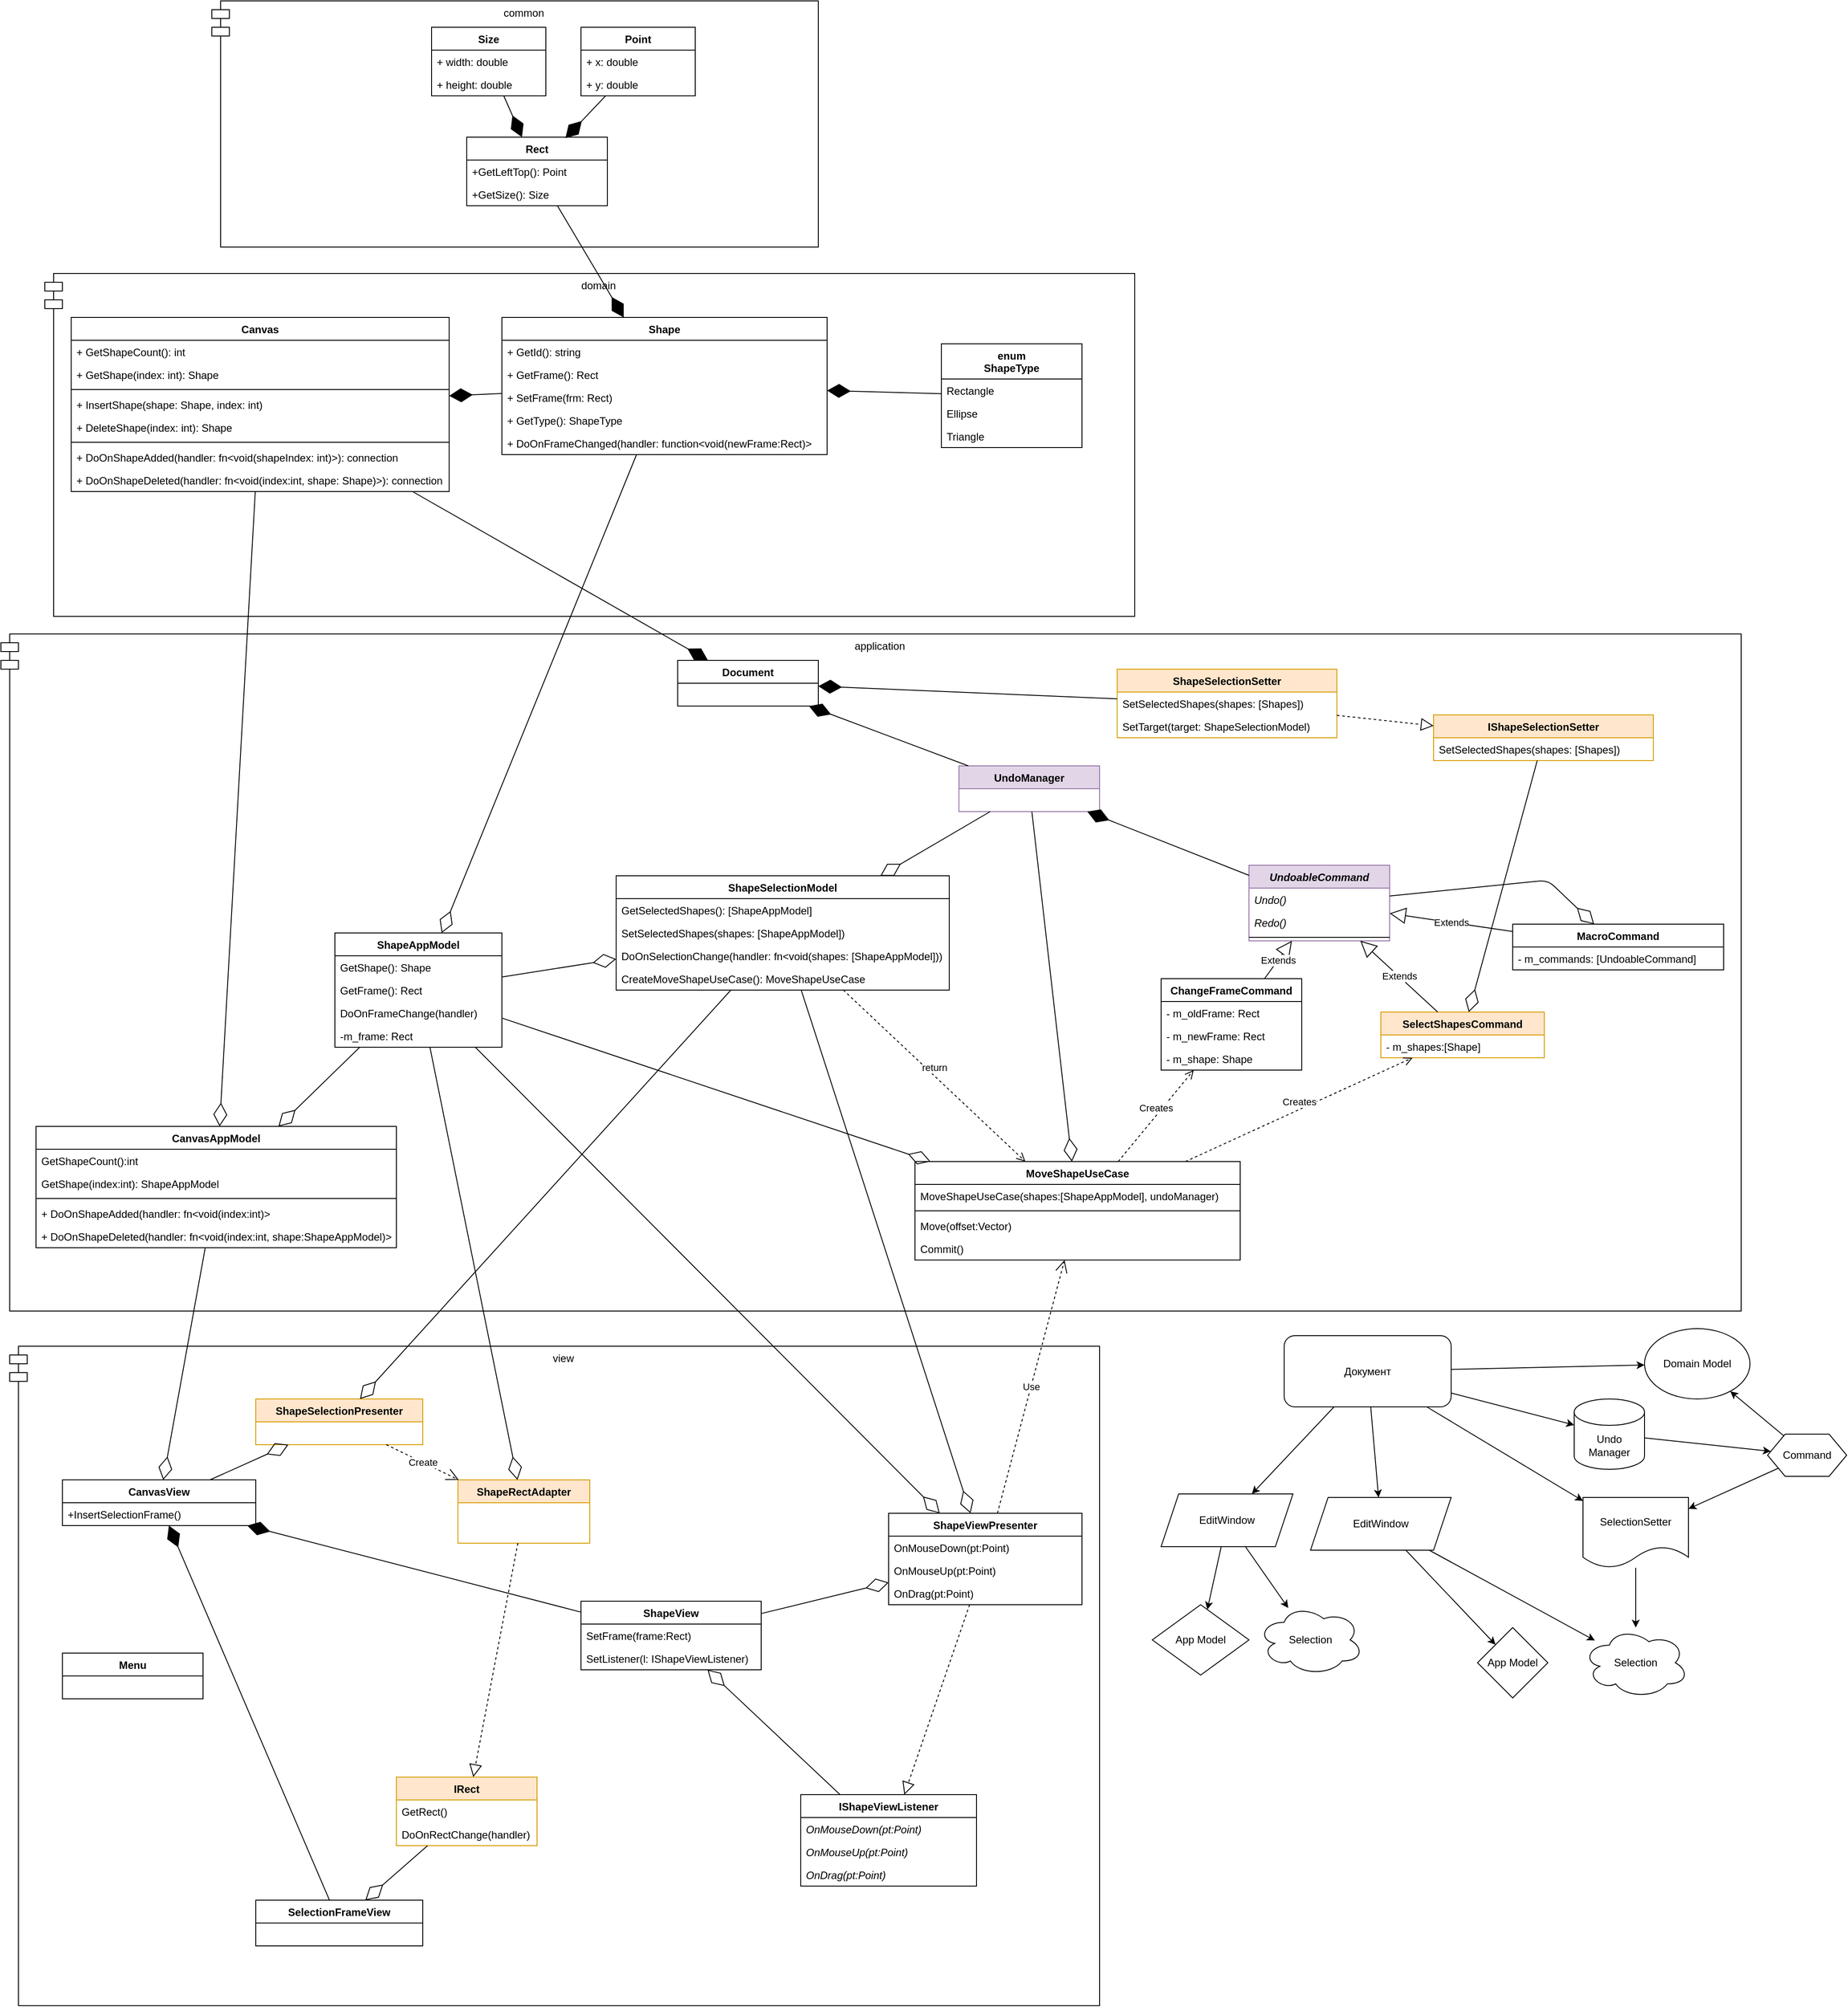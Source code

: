 <mxfile version="13.9.9" type="device"><diagram id="uLg6_TOshdtjKhyHnnqE" name="Страница 1"><mxGraphModel dx="2580" dy="1923" grid="1" gridSize="10" guides="1" tooltips="1" connect="1" arrows="1" fold="1" page="1" pageScale="1" pageWidth="827" pageHeight="1169" math="0" shadow="0"><root><mxCell id="0"/><mxCell id="1" parent="0"/><mxCell id="ZyVJmevPAcd8bSXJtc78-55" value="application" style="shape=module;align=left;spacingLeft=20;align=center;verticalAlign=top;fillColor=#ffffff;" parent="1" vertex="1"><mxGeometry x="-130" y="290" width="1980" height="770" as="geometry"/></mxCell><mxCell id="5MG4n3bY6SIo5jW_4cGu-10" value="domain" style="shape=module;align=left;spacingLeft=20;align=center;verticalAlign=top;" parent="1" vertex="1"><mxGeometry x="-80" y="-120" width="1240" height="390" as="geometry"/></mxCell><mxCell id="5MG4n3bY6SIo5jW_4cGu-1" value="Canvas" style="swimlane;fontStyle=1;align=center;verticalAlign=top;childLayout=stackLayout;horizontal=1;startSize=26;horizontalStack=0;resizeParent=1;resizeParentMax=0;resizeLast=0;collapsible=1;marginBottom=0;" parent="1" vertex="1"><mxGeometry x="-50" y="-70" width="430" height="198" as="geometry"/></mxCell><mxCell id="5MG4n3bY6SIo5jW_4cGu-38" value="+ GetShapeCount(): int" style="text;strokeColor=none;fillColor=none;align=left;verticalAlign=top;spacingLeft=4;spacingRight=4;overflow=hidden;rotatable=0;points=[[0,0.5],[1,0.5]];portConstraint=eastwest;" parent="5MG4n3bY6SIo5jW_4cGu-1" vertex="1"><mxGeometry y="26" width="430" height="26" as="geometry"/></mxCell><mxCell id="5MG4n3bY6SIo5jW_4cGu-39" value="+ GetShape(index: int): Shape" style="text;strokeColor=none;fillColor=none;align=left;verticalAlign=top;spacingLeft=4;spacingRight=4;overflow=hidden;rotatable=0;points=[[0,0.5],[1,0.5]];portConstraint=eastwest;" parent="5MG4n3bY6SIo5jW_4cGu-1" vertex="1"><mxGeometry y="52" width="430" height="26" as="geometry"/></mxCell><mxCell id="5MG4n3bY6SIo5jW_4cGu-43" value="" style="line;strokeWidth=1;fillColor=none;align=left;verticalAlign=middle;spacingTop=-1;spacingLeft=3;spacingRight=3;rotatable=0;labelPosition=right;points=[];portConstraint=eastwest;" parent="5MG4n3bY6SIo5jW_4cGu-1" vertex="1"><mxGeometry y="78" width="430" height="8" as="geometry"/></mxCell><mxCell id="5MG4n3bY6SIo5jW_4cGu-41" value="+ InsertShape(shape: Shape, index: int)" style="text;strokeColor=none;fillColor=none;align=left;verticalAlign=top;spacingLeft=4;spacingRight=4;overflow=hidden;rotatable=0;points=[[0,0.5],[1,0.5]];portConstraint=eastwest;" parent="5MG4n3bY6SIo5jW_4cGu-1" vertex="1"><mxGeometry y="86" width="430" height="26" as="geometry"/></mxCell><mxCell id="5MG4n3bY6SIo5jW_4cGu-42" value="+ DeleteShape(index: int): Shape" style="text;strokeColor=none;fillColor=none;align=left;verticalAlign=top;spacingLeft=4;spacingRight=4;overflow=hidden;rotatable=0;points=[[0,0.5],[1,0.5]];portConstraint=eastwest;" parent="5MG4n3bY6SIo5jW_4cGu-1" vertex="1"><mxGeometry y="112" width="430" height="26" as="geometry"/></mxCell><mxCell id="5MG4n3bY6SIo5jW_4cGu-44" value="" style="line;strokeWidth=1;fillColor=none;align=left;verticalAlign=middle;spacingTop=-1;spacingLeft=3;spacingRight=3;rotatable=0;labelPosition=right;points=[];portConstraint=eastwest;" parent="5MG4n3bY6SIo5jW_4cGu-1" vertex="1"><mxGeometry y="138" width="430" height="8" as="geometry"/></mxCell><mxCell id="5MG4n3bY6SIo5jW_4cGu-40" value="+ DoOnShapeAdded(handler: fn&lt;void(shapeIndex: int)&gt;): connection" style="text;strokeColor=none;fillColor=none;align=left;verticalAlign=top;spacingLeft=4;spacingRight=4;overflow=hidden;rotatable=0;points=[[0,0.5],[1,0.5]];portConstraint=eastwest;" parent="5MG4n3bY6SIo5jW_4cGu-1" vertex="1"><mxGeometry y="146" width="430" height="26" as="geometry"/></mxCell><mxCell id="5MG4n3bY6SIo5jW_4cGu-45" value="+ DoOnShapeDeleted(handler: fn&lt;void(index:int, shape: Shape)&gt;): connection" style="text;strokeColor=none;fillColor=none;align=left;verticalAlign=top;spacingLeft=4;spacingRight=4;overflow=hidden;rotatable=0;points=[[0,0.5],[1,0.5]];portConstraint=eastwest;" parent="5MG4n3bY6SIo5jW_4cGu-1" vertex="1"><mxGeometry y="172" width="430" height="26" as="geometry"/></mxCell><mxCell id="5MG4n3bY6SIo5jW_4cGu-5" value="Shape" style="swimlane;fontStyle=1;align=center;verticalAlign=top;childLayout=stackLayout;horizontal=1;startSize=26;horizontalStack=0;resizeParent=1;resizeParentMax=0;resizeLast=0;collapsible=1;marginBottom=0;" parent="1" vertex="1"><mxGeometry x="440" y="-70" width="370" height="156" as="geometry"/></mxCell><mxCell id="k5PWAvh8A3r9pt5VIMFN-9" value="+ GetId(): string" style="text;strokeColor=none;fillColor=none;align=left;verticalAlign=top;spacingLeft=4;spacingRight=4;overflow=hidden;rotatable=0;points=[[0,0.5],[1,0.5]];portConstraint=eastwest;" vertex="1" parent="5MG4n3bY6SIo5jW_4cGu-5"><mxGeometry y="26" width="370" height="26" as="geometry"/></mxCell><mxCell id="5MG4n3bY6SIo5jW_4cGu-11" value="+ GetFrame(): Rect" style="text;strokeColor=none;fillColor=none;align=left;verticalAlign=top;spacingLeft=4;spacingRight=4;overflow=hidden;rotatable=0;points=[[0,0.5],[1,0.5]];portConstraint=eastwest;" parent="5MG4n3bY6SIo5jW_4cGu-5" vertex="1"><mxGeometry y="52" width="370" height="26" as="geometry"/></mxCell><mxCell id="5MG4n3bY6SIo5jW_4cGu-29" value="+ SetFrame(frm: Rect)" style="text;strokeColor=none;fillColor=none;align=left;verticalAlign=top;spacingLeft=4;spacingRight=4;overflow=hidden;rotatable=0;points=[[0,0.5],[1,0.5]];portConstraint=eastwest;" parent="5MG4n3bY6SIo5jW_4cGu-5" vertex="1"><mxGeometry y="78" width="370" height="26" as="geometry"/></mxCell><mxCell id="5MG4n3bY6SIo5jW_4cGu-37" value="+ GetType(): ShapeType" style="text;strokeColor=none;fillColor=none;align=left;verticalAlign=top;spacingLeft=4;spacingRight=4;overflow=hidden;rotatable=0;points=[[0,0.5],[1,0.5]];portConstraint=eastwest;" parent="5MG4n3bY6SIo5jW_4cGu-5" vertex="1"><mxGeometry y="104" width="370" height="26" as="geometry"/></mxCell><mxCell id="5MG4n3bY6SIo5jW_4cGu-30" value="+ DoOnFrameChanged(handler: function&lt;void(newFrame:Rect)&gt;" style="text;strokeColor=none;fillColor=none;align=left;verticalAlign=top;spacingLeft=4;spacingRight=4;overflow=hidden;rotatable=0;points=[[0,0.5],[1,0.5]];portConstraint=eastwest;" parent="5MG4n3bY6SIo5jW_4cGu-5" vertex="1"><mxGeometry y="130" width="370" height="26" as="geometry"/></mxCell><mxCell id="5MG4n3bY6SIo5jW_4cGu-9" value="" style="endArrow=diamondThin;endFill=1;endSize=24;html=1;" parent="1" source="5MG4n3bY6SIo5jW_4cGu-5" target="5MG4n3bY6SIo5jW_4cGu-1" edge="1"><mxGeometry width="160" relative="1" as="geometry"><mxPoint x="260" y="20" as="sourcePoint"/><mxPoint x="420" y="20" as="targetPoint"/></mxGeometry></mxCell><mxCell id="5MG4n3bY6SIo5jW_4cGu-12" value="common" style="shape=module;align=left;spacingLeft=20;align=center;verticalAlign=top;" parent="1" vertex="1"><mxGeometry x="110" y="-430" width="690" height="280" as="geometry"/></mxCell><mxCell id="5MG4n3bY6SIo5jW_4cGu-13" value="Rect" style="swimlane;fontStyle=1;align=center;verticalAlign=top;childLayout=stackLayout;horizontal=1;startSize=26;horizontalStack=0;resizeParent=1;resizeParentMax=0;resizeLast=0;collapsible=1;marginBottom=0;" parent="1" vertex="1"><mxGeometry x="400" y="-275" width="160" height="78" as="geometry"/></mxCell><mxCell id="5MG4n3bY6SIo5jW_4cGu-14" value="+GetLeftTop(): Point" style="text;strokeColor=none;fillColor=none;align=left;verticalAlign=top;spacingLeft=4;spacingRight=4;overflow=hidden;rotatable=0;points=[[0,0.5],[1,0.5]];portConstraint=eastwest;" parent="5MG4n3bY6SIo5jW_4cGu-13" vertex="1"><mxGeometry y="26" width="160" height="26" as="geometry"/></mxCell><mxCell id="5MG4n3bY6SIo5jW_4cGu-16" value="+GetSize(): Size" style="text;strokeColor=none;fillColor=none;align=left;verticalAlign=top;spacingLeft=4;spacingRight=4;overflow=hidden;rotatable=0;points=[[0,0.5],[1,0.5]];portConstraint=eastwest;" parent="5MG4n3bY6SIo5jW_4cGu-13" vertex="1"><mxGeometry y="52" width="160" height="26" as="geometry"/></mxCell><mxCell id="5MG4n3bY6SIo5jW_4cGu-19" value="" style="endArrow=diamondThin;endFill=1;endSize=24;html=1;" parent="1" source="5MG4n3bY6SIo5jW_4cGu-13" target="5MG4n3bY6SIo5jW_4cGu-5" edge="1"><mxGeometry width="160" relative="1" as="geometry"><mxPoint x="420" y="-130" as="sourcePoint"/><mxPoint x="580" y="-130" as="targetPoint"/></mxGeometry></mxCell><mxCell id="5MG4n3bY6SIo5jW_4cGu-20" value="Point" style="swimlane;fontStyle=1;align=center;verticalAlign=top;childLayout=stackLayout;horizontal=1;startSize=26;horizontalStack=0;resizeParent=1;resizeParentMax=0;resizeLast=0;collapsible=1;marginBottom=0;" parent="1" vertex="1"><mxGeometry x="530" y="-400" width="130" height="78" as="geometry"/></mxCell><mxCell id="5MG4n3bY6SIo5jW_4cGu-21" value="+ x: double" style="text;strokeColor=none;fillColor=none;align=left;verticalAlign=top;spacingLeft=4;spacingRight=4;overflow=hidden;rotatable=0;points=[[0,0.5],[1,0.5]];portConstraint=eastwest;" parent="5MG4n3bY6SIo5jW_4cGu-20" vertex="1"><mxGeometry y="26" width="130" height="26" as="geometry"/></mxCell><mxCell id="5MG4n3bY6SIo5jW_4cGu-23" value="+ y: double" style="text;strokeColor=none;fillColor=none;align=left;verticalAlign=top;spacingLeft=4;spacingRight=4;overflow=hidden;rotatable=0;points=[[0,0.5],[1,0.5]];portConstraint=eastwest;" parent="5MG4n3bY6SIo5jW_4cGu-20" vertex="1"><mxGeometry y="52" width="130" height="26" as="geometry"/></mxCell><mxCell id="5MG4n3bY6SIo5jW_4cGu-24" value="Size" style="swimlane;fontStyle=1;align=center;verticalAlign=top;childLayout=stackLayout;horizontal=1;startSize=26;horizontalStack=0;resizeParent=1;resizeParentMax=0;resizeLast=0;collapsible=1;marginBottom=0;" parent="1" vertex="1"><mxGeometry x="360" y="-400" width="130" height="78" as="geometry"/></mxCell><mxCell id="5MG4n3bY6SIo5jW_4cGu-25" value="+ width: double" style="text;strokeColor=none;fillColor=none;align=left;verticalAlign=top;spacingLeft=4;spacingRight=4;overflow=hidden;rotatable=0;points=[[0,0.5],[1,0.5]];portConstraint=eastwest;" parent="5MG4n3bY6SIo5jW_4cGu-24" vertex="1"><mxGeometry y="26" width="130" height="26" as="geometry"/></mxCell><mxCell id="5MG4n3bY6SIo5jW_4cGu-26" value="+ height: double" style="text;strokeColor=none;fillColor=none;align=left;verticalAlign=top;spacingLeft=4;spacingRight=4;overflow=hidden;rotatable=0;points=[[0,0.5],[1,0.5]];portConstraint=eastwest;" parent="5MG4n3bY6SIo5jW_4cGu-24" vertex="1"><mxGeometry y="52" width="130" height="26" as="geometry"/></mxCell><mxCell id="5MG4n3bY6SIo5jW_4cGu-27" value="" style="endArrow=diamondThin;endFill=1;endSize=24;html=1;" parent="1" source="5MG4n3bY6SIo5jW_4cGu-24" target="5MG4n3bY6SIo5jW_4cGu-13" edge="1"><mxGeometry width="160" relative="1" as="geometry"><mxPoint x="190" y="-300" as="sourcePoint"/><mxPoint x="350" y="-300" as="targetPoint"/></mxGeometry></mxCell><mxCell id="5MG4n3bY6SIo5jW_4cGu-28" value="" style="endArrow=diamondThin;endFill=1;endSize=24;html=1;entryX=0.702;entryY=0.015;entryDx=0;entryDy=0;entryPerimeter=0;" parent="1" source="5MG4n3bY6SIo5jW_4cGu-20" target="5MG4n3bY6SIo5jW_4cGu-13" edge="1"><mxGeometry width="160" relative="1" as="geometry"><mxPoint x="460.261" y="-302.0" as="sourcePoint"/><mxPoint x="474.739" y="-265" as="targetPoint"/></mxGeometry></mxCell><mxCell id="5MG4n3bY6SIo5jW_4cGu-31" value="enum&#10;ShapeType" style="swimlane;fontStyle=1;align=center;verticalAlign=top;childLayout=stackLayout;horizontal=1;startSize=40;horizontalStack=0;resizeParent=1;resizeParentMax=0;resizeLast=0;collapsible=1;marginBottom=0;" parent="1" vertex="1"><mxGeometry x="940" y="-40" width="160" height="118" as="geometry"/></mxCell><mxCell id="5MG4n3bY6SIo5jW_4cGu-32" value="Rectangle" style="text;strokeColor=none;fillColor=none;align=left;verticalAlign=top;spacingLeft=4;spacingRight=4;overflow=hidden;rotatable=0;points=[[0,0.5],[1,0.5]];portConstraint=eastwest;" parent="5MG4n3bY6SIo5jW_4cGu-31" vertex="1"><mxGeometry y="40" width="160" height="26" as="geometry"/></mxCell><mxCell id="5MG4n3bY6SIo5jW_4cGu-34" value="Ellipse" style="text;strokeColor=none;fillColor=none;align=left;verticalAlign=top;spacingLeft=4;spacingRight=4;overflow=hidden;rotatable=0;points=[[0,0.5],[1,0.5]];portConstraint=eastwest;" parent="5MG4n3bY6SIo5jW_4cGu-31" vertex="1"><mxGeometry y="66" width="160" height="26" as="geometry"/></mxCell><mxCell id="5MG4n3bY6SIo5jW_4cGu-35" value="Triangle" style="text;strokeColor=none;fillColor=none;align=left;verticalAlign=top;spacingLeft=4;spacingRight=4;overflow=hidden;rotatable=0;points=[[0,0.5],[1,0.5]];portConstraint=eastwest;" parent="5MG4n3bY6SIo5jW_4cGu-31" vertex="1"><mxGeometry y="92" width="160" height="26" as="geometry"/></mxCell><mxCell id="5MG4n3bY6SIo5jW_4cGu-36" value="" style="endArrow=diamondThin;endFill=1;endSize=24;html=1;" parent="1" source="5MG4n3bY6SIo5jW_4cGu-31" target="5MG4n3bY6SIo5jW_4cGu-5" edge="1"><mxGeometry width="160" relative="1" as="geometry"><mxPoint x="650" y="80" as="sourcePoint"/><mxPoint x="810" y="80" as="targetPoint"/></mxGeometry></mxCell><mxCell id="5MG4n3bY6SIo5jW_4cGu-46" value="view" style="shape=module;align=left;spacingLeft=20;align=center;verticalAlign=top;" parent="1" vertex="1"><mxGeometry x="-120" y="1100" width="1240" height="750" as="geometry"/></mxCell><mxCell id="5MG4n3bY6SIo5jW_4cGu-47" value="CanvasView" style="swimlane;fontStyle=1;align=center;verticalAlign=top;childLayout=stackLayout;horizontal=1;startSize=26;horizontalStack=0;resizeParent=1;resizeParentMax=0;resizeLast=0;collapsible=1;marginBottom=0;" parent="1" vertex="1"><mxGeometry x="-60" y="1252" width="220" height="52" as="geometry"/></mxCell><mxCell id="ZyVJmevPAcd8bSXJtc78-43" value="+InsertSelectionFrame()" style="text;strokeColor=none;fillColor=none;align=left;verticalAlign=top;spacingLeft=4;spacingRight=4;overflow=hidden;rotatable=0;points=[[0,0.5],[1,0.5]];portConstraint=eastwest;" parent="5MG4n3bY6SIo5jW_4cGu-47" vertex="1"><mxGeometry y="26" width="220" height="26" as="geometry"/></mxCell><mxCell id="5MG4n3bY6SIo5jW_4cGu-51" value="ShapeView" style="swimlane;fontStyle=1;align=center;verticalAlign=top;childLayout=stackLayout;horizontal=1;startSize=26;horizontalStack=0;resizeParent=1;resizeParentMax=0;resizeLast=0;collapsible=1;marginBottom=0;" parent="1" vertex="1"><mxGeometry x="530" y="1390" width="205" height="78" as="geometry"/></mxCell><mxCell id="ZyVJmevPAcd8bSXJtc78-62" value="SetFrame(frame:Rect)" style="text;strokeColor=none;fillColor=none;align=left;verticalAlign=top;spacingLeft=4;spacingRight=4;overflow=hidden;rotatable=0;points=[[0,0.5],[1,0.5]];portConstraint=eastwest;" parent="5MG4n3bY6SIo5jW_4cGu-51" vertex="1"><mxGeometry y="26" width="205" height="26" as="geometry"/></mxCell><mxCell id="ZyVJmevPAcd8bSXJtc78-10" value="SetListener(l: IShapeViewListener)" style="text;strokeColor=none;fillColor=none;align=left;verticalAlign=top;spacingLeft=4;spacingRight=4;overflow=hidden;rotatable=0;points=[[0,0.5],[1,0.5]];portConstraint=eastwest;" parent="5MG4n3bY6SIo5jW_4cGu-51" vertex="1"><mxGeometry y="52" width="205" height="26" as="geometry"/></mxCell><mxCell id="5MG4n3bY6SIo5jW_4cGu-52" value="SelectionFrameView" style="swimlane;fontStyle=1;align=center;verticalAlign=top;childLayout=stackLayout;horizontal=1;startSize=26;horizontalStack=0;resizeParent=1;resizeParentMax=0;resizeLast=0;collapsible=1;marginBottom=0;" parent="1" vertex="1"><mxGeometry x="160" y="1730" width="190" height="52" as="geometry"/></mxCell><mxCell id="5MG4n3bY6SIo5jW_4cGu-53" value="Menu" style="swimlane;fontStyle=1;align=center;verticalAlign=top;childLayout=stackLayout;horizontal=1;startSize=26;horizontalStack=0;resizeParent=1;resizeParentMax=0;resizeLast=0;collapsible=1;marginBottom=0;" parent="1" vertex="1"><mxGeometry x="-60" y="1449" width="160" height="52" as="geometry"/></mxCell><mxCell id="5MG4n3bY6SIo5jW_4cGu-59" value="" style="endArrow=diamondThin;endFill=0;endSize=24;html=1;" parent="1" source="k5PWAvh8A3r9pt5VIMFN-1" target="5MG4n3bY6SIo5jW_4cGu-47" edge="1"><mxGeometry width="160" relative="1" as="geometry"><mxPoint x="-110" y="500" as="sourcePoint"/><mxPoint x="50" y="500" as="targetPoint"/></mxGeometry></mxCell><mxCell id="5MG4n3bY6SIo5jW_4cGu-60" value="" style="endArrow=diamondThin;endFill=1;endSize=24;html=1;" parent="1" source="5MG4n3bY6SIo5jW_4cGu-51" target="5MG4n3bY6SIo5jW_4cGu-47" edge="1"><mxGeometry width="160" relative="1" as="geometry"><mxPoint x="100" y="1220" as="sourcePoint"/><mxPoint x="260" y="1220" as="targetPoint"/></mxGeometry></mxCell><mxCell id="ZyVJmevPAcd8bSXJtc78-4" value="" style="endArrow=diamondThin;endFill=1;endSize=24;html=1;" parent="1" source="5MG4n3bY6SIo5jW_4cGu-52" target="5MG4n3bY6SIo5jW_4cGu-47" edge="1"><mxGeometry width="160" relative="1" as="geometry"><mxPoint x="280" y="1292.612" as="sourcePoint"/><mxPoint x="160" y="1288.645" as="targetPoint"/></mxGeometry></mxCell><mxCell id="ZyVJmevPAcd8bSXJtc78-5" value="IShapeViewListener" style="swimlane;fontStyle=1;align=center;verticalAlign=top;childLayout=stackLayout;horizontal=1;startSize=26;horizontalStack=0;resizeParent=1;resizeParentMax=0;resizeLast=0;collapsible=1;marginBottom=0;" parent="1" vertex="1"><mxGeometry x="780" y="1610" width="200" height="104" as="geometry"/></mxCell><mxCell id="ZyVJmevPAcd8bSXJtc78-6" value="OnMouseDown(pt:Point)" style="text;strokeColor=none;fillColor=none;align=left;verticalAlign=top;spacingLeft=4;spacingRight=4;overflow=hidden;rotatable=0;points=[[0,0.5],[1,0.5]];portConstraint=eastwest;fontStyle=2" parent="ZyVJmevPAcd8bSXJtc78-5" vertex="1"><mxGeometry y="26" width="200" height="26" as="geometry"/></mxCell><mxCell id="ZyVJmevPAcd8bSXJtc78-9" value="OnMouseUp(pt:Point)" style="text;strokeColor=none;fillColor=none;align=left;verticalAlign=top;spacingLeft=4;spacingRight=4;overflow=hidden;rotatable=0;points=[[0,0.5],[1,0.5]];portConstraint=eastwest;fontStyle=2" parent="ZyVJmevPAcd8bSXJtc78-5" vertex="1"><mxGeometry y="52" width="200" height="26" as="geometry"/></mxCell><mxCell id="ZyVJmevPAcd8bSXJtc78-8" value="OnDrag(pt:Point)" style="text;strokeColor=none;fillColor=none;align=left;verticalAlign=top;spacingLeft=4;spacingRight=4;overflow=hidden;rotatable=0;points=[[0,0.5],[1,0.5]];portConstraint=eastwest;fontStyle=2" parent="ZyVJmevPAcd8bSXJtc78-5" vertex="1"><mxGeometry y="78" width="200" height="26" as="geometry"/></mxCell><mxCell id="ZyVJmevPAcd8bSXJtc78-11" value="" style="endArrow=diamondThin;endFill=0;endSize=24;html=1;" parent="1" source="ZyVJmevPAcd8bSXJtc78-5" target="5MG4n3bY6SIo5jW_4cGu-51" edge="1"><mxGeometry width="160" relative="1" as="geometry"><mxPoint x="570" y="1370" as="sourcePoint"/><mxPoint x="730" y="1370" as="targetPoint"/></mxGeometry></mxCell><mxCell id="ZyVJmevPAcd8bSXJtc78-16" value="ShapeViewPresenter" style="swimlane;fontStyle=1;align=center;verticalAlign=top;childLayout=stackLayout;horizontal=1;startSize=26;horizontalStack=0;resizeParent=1;resizeParentMax=0;resizeLast=0;collapsible=1;marginBottom=0;" parent="1" vertex="1"><mxGeometry x="880" y="1290" width="220" height="104" as="geometry"/></mxCell><mxCell id="ZyVJmevPAcd8bSXJtc78-27" value="OnMouseDown(pt:Point)" style="text;strokeColor=none;fillColor=none;align=left;verticalAlign=top;spacingLeft=4;spacingRight=4;overflow=hidden;rotatable=0;points=[[0,0.5],[1,0.5]];portConstraint=eastwest;fontStyle=0" parent="ZyVJmevPAcd8bSXJtc78-16" vertex="1"><mxGeometry y="26" width="220" height="26" as="geometry"/></mxCell><mxCell id="ZyVJmevPAcd8bSXJtc78-26" value="OnMouseUp(pt:Point)" style="text;strokeColor=none;fillColor=none;align=left;verticalAlign=top;spacingLeft=4;spacingRight=4;overflow=hidden;rotatable=0;points=[[0,0.5],[1,0.5]];portConstraint=eastwest;fontStyle=0" parent="ZyVJmevPAcd8bSXJtc78-16" vertex="1"><mxGeometry y="52" width="220" height="26" as="geometry"/></mxCell><mxCell id="ZyVJmevPAcd8bSXJtc78-25" value="OnDrag(pt:Point)" style="text;strokeColor=none;fillColor=none;align=left;verticalAlign=top;spacingLeft=4;spacingRight=4;overflow=hidden;rotatable=0;points=[[0,0.5],[1,0.5]];portConstraint=eastwest;fontStyle=0" parent="ZyVJmevPAcd8bSXJtc78-16" vertex="1"><mxGeometry y="78" width="220" height="26" as="geometry"/></mxCell><mxCell id="ZyVJmevPAcd8bSXJtc78-28" value="ShapeSelectionModel" style="swimlane;fontStyle=1;align=center;verticalAlign=top;childLayout=stackLayout;horizontal=1;startSize=26;horizontalStack=0;resizeParent=1;resizeParentMax=0;resizeLast=0;collapsible=1;marginBottom=0;" parent="1" vertex="1"><mxGeometry x="570" y="565" width="379" height="130" as="geometry"/></mxCell><mxCell id="ZyVJmevPAcd8bSXJtc78-29" value="GetSelectedShapes(): [ShapeAppModel]" style="text;strokeColor=none;fillColor=none;align=left;verticalAlign=top;spacingLeft=4;spacingRight=4;overflow=hidden;rotatable=0;points=[[0,0.5],[1,0.5]];portConstraint=eastwest;" parent="ZyVJmevPAcd8bSXJtc78-28" vertex="1"><mxGeometry y="26" width="379" height="26" as="geometry"/></mxCell><mxCell id="ZyVJmevPAcd8bSXJtc78-31" value="SetSelectedShapes(shapes: [ShapeAppModel])" style="text;strokeColor=none;fillColor=none;align=left;verticalAlign=top;spacingLeft=4;spacingRight=4;overflow=hidden;rotatable=0;points=[[0,0.5],[1,0.5]];portConstraint=eastwest;" parent="ZyVJmevPAcd8bSXJtc78-28" vertex="1"><mxGeometry y="52" width="379" height="26" as="geometry"/></mxCell><mxCell id="ZyVJmevPAcd8bSXJtc78-36" value="DoOnSelectionChange(handler: fn&lt;void(shapes: [ShapeAppModel]))" style="text;strokeColor=none;fillColor=none;align=left;verticalAlign=top;spacingLeft=4;spacingRight=4;overflow=hidden;rotatable=0;points=[[0,0.5],[1,0.5]];portConstraint=eastwest;" parent="ZyVJmevPAcd8bSXJtc78-28" vertex="1"><mxGeometry y="78" width="379" height="26" as="geometry"/></mxCell><mxCell id="ZyVJmevPAcd8bSXJtc78-75" value="CreateMoveShapeUseCase(): MoveShapeUseCase" style="text;strokeColor=none;fillColor=none;align=left;verticalAlign=top;spacingLeft=4;spacingRight=4;overflow=hidden;rotatable=0;points=[[0,0.5],[1,0.5]];portConstraint=eastwest;" parent="ZyVJmevPAcd8bSXJtc78-28" vertex="1"><mxGeometry y="104" width="379" height="26" as="geometry"/></mxCell><mxCell id="ZyVJmevPAcd8bSXJtc78-32" value="" style="endArrow=diamondThin;endFill=0;endSize=24;html=1;" parent="1" source="ZyVJmevPAcd8bSXJtc78-56" target="ZyVJmevPAcd8bSXJtc78-16" edge="1"><mxGeometry width="160" relative="1" as="geometry"><mxPoint x="890" y="590" as="sourcePoint"/><mxPoint x="1050" y="590" as="targetPoint"/></mxGeometry></mxCell><mxCell id="ZyVJmevPAcd8bSXJtc78-33" value="" style="endArrow=block;dashed=1;endFill=0;endSize=12;html=1;" parent="1" source="ZyVJmevPAcd8bSXJtc78-16" target="ZyVJmevPAcd8bSXJtc78-5" edge="1"><mxGeometry width="160" relative="1" as="geometry"><mxPoint x="690" y="1280" as="sourcePoint"/><mxPoint x="850" y="1280" as="targetPoint"/></mxGeometry></mxCell><mxCell id="ZyVJmevPAcd8bSXJtc78-35" value="" style="endArrow=diamondThin;endFill=0;endSize=24;html=1;" parent="1" source="ZyVJmevPAcd8bSXJtc78-28" target="ZyVJmevPAcd8bSXJtc78-16" edge="1"><mxGeometry width="160" relative="1" as="geometry"><mxPoint x="660" y="1260" as="sourcePoint"/><mxPoint x="820" y="1260" as="targetPoint"/></mxGeometry></mxCell><mxCell id="ZyVJmevPAcd8bSXJtc78-37" value="ShapeSelectionPresenter" style="swimlane;fontStyle=1;align=center;verticalAlign=top;childLayout=stackLayout;horizontal=1;startSize=26;horizontalStack=0;resizeParent=1;resizeParentMax=0;resizeLast=0;collapsible=1;marginBottom=0;fillColor=#ffe6cc;strokeColor=#d79b00;" parent="1" vertex="1"><mxGeometry x="160" y="1160" width="190" height="52" as="geometry"/></mxCell><mxCell id="ZyVJmevPAcd8bSXJtc78-41" value="" style="endArrow=diamondThin;endFill=0;endSize=24;html=1;" parent="1" source="ZyVJmevPAcd8bSXJtc78-28" target="ZyVJmevPAcd8bSXJtc78-37" edge="1"><mxGeometry width="160" relative="1" as="geometry"><mxPoint x="210" y="1230" as="sourcePoint"/><mxPoint x="370" y="1230" as="targetPoint"/></mxGeometry></mxCell><mxCell id="ZyVJmevPAcd8bSXJtc78-42" value="" style="endArrow=diamondThin;endFill=0;endSize=24;html=1;" parent="1" source="5MG4n3bY6SIo5jW_4cGu-47" target="ZyVJmevPAcd8bSXJtc78-37" edge="1"><mxGeometry width="160" relative="1" as="geometry"><mxPoint x="170" y="1240" as="sourcePoint"/><mxPoint x="330" y="1240" as="targetPoint"/></mxGeometry></mxCell><mxCell id="ZyVJmevPAcd8bSXJtc78-44" value="IRect" style="swimlane;fontStyle=1;align=center;verticalAlign=top;childLayout=stackLayout;horizontal=1;startSize=26;horizontalStack=0;resizeParent=1;resizeParentMax=0;resizeLast=0;collapsible=1;marginBottom=0;fillColor=#ffe6cc;strokeColor=#d79b00;" parent="1" vertex="1"><mxGeometry x="320" y="1590" width="160" height="78" as="geometry"/></mxCell><mxCell id="ZyVJmevPAcd8bSXJtc78-45" value="GetRect()" style="text;strokeColor=none;fillColor=none;align=left;verticalAlign=top;spacingLeft=4;spacingRight=4;overflow=hidden;rotatable=0;points=[[0,0.5],[1,0.5]];portConstraint=eastwest;" parent="ZyVJmevPAcd8bSXJtc78-44" vertex="1"><mxGeometry y="26" width="160" height="26" as="geometry"/></mxCell><mxCell id="ZyVJmevPAcd8bSXJtc78-47" value="DoOnRectChange(handler)" style="text;strokeColor=none;fillColor=none;align=left;verticalAlign=top;spacingLeft=4;spacingRight=4;overflow=hidden;rotatable=0;points=[[0,0.5],[1,0.5]];portConstraint=eastwest;" parent="ZyVJmevPAcd8bSXJtc78-44" vertex="1"><mxGeometry y="52" width="160" height="26" as="geometry"/></mxCell><mxCell id="ZyVJmevPAcd8bSXJtc78-48" value="" style="endArrow=diamondThin;endFill=0;endSize=24;html=1;" parent="1" source="ZyVJmevPAcd8bSXJtc78-44" target="5MG4n3bY6SIo5jW_4cGu-52" edge="1"><mxGeometry width="160" relative="1" as="geometry"><mxPoint x="430" y="1540" as="sourcePoint"/><mxPoint x="590" y="1540" as="targetPoint"/></mxGeometry></mxCell><mxCell id="ZyVJmevPAcd8bSXJtc78-49" value="ShapeRectAdapter" style="swimlane;fontStyle=1;align=center;verticalAlign=top;childLayout=stackLayout;horizontal=1;startSize=26;horizontalStack=0;resizeParent=1;resizeParentMax=0;resizeLast=0;collapsible=1;marginBottom=0;fillColor=#ffe6cc;strokeColor=#d79b00;" parent="1" vertex="1"><mxGeometry x="390" y="1252" width="150" height="72" as="geometry"/></mxCell><mxCell id="ZyVJmevPAcd8bSXJtc78-53" value="" style="endArrow=block;dashed=1;endFill=0;endSize=12;html=1;" parent="1" source="ZyVJmevPAcd8bSXJtc78-49" target="ZyVJmevPAcd8bSXJtc78-44" edge="1"><mxGeometry width="160" relative="1" as="geometry"><mxPoint x="300" y="1440" as="sourcePoint"/><mxPoint x="460" y="1440" as="targetPoint"/></mxGeometry></mxCell><mxCell id="ZyVJmevPAcd8bSXJtc78-56" value="ShapeAppModel" style="swimlane;fontStyle=1;align=center;verticalAlign=top;childLayout=stackLayout;horizontal=1;startSize=26;horizontalStack=0;resizeParent=1;resizeParentMax=0;resizeLast=0;collapsible=1;marginBottom=0;fillColor=#ffffff;" parent="1" vertex="1"><mxGeometry x="250" y="630" width="190" height="130" as="geometry"/></mxCell><mxCell id="ZyVJmevPAcd8bSXJtc78-73" value="GetShape(): Shape" style="text;strokeColor=none;fillColor=none;align=left;verticalAlign=top;spacingLeft=4;spacingRight=4;overflow=hidden;rotatable=0;points=[[0,0.5],[1,0.5]];portConstraint=eastwest;" parent="ZyVJmevPAcd8bSXJtc78-56" vertex="1"><mxGeometry y="26" width="190" height="26" as="geometry"/></mxCell><mxCell id="ZyVJmevPAcd8bSXJtc78-57" value="GetFrame(): Rect" style="text;strokeColor=none;fillColor=none;align=left;verticalAlign=top;spacingLeft=4;spacingRight=4;overflow=hidden;rotatable=0;points=[[0,0.5],[1,0.5]];portConstraint=eastwest;" parent="ZyVJmevPAcd8bSXJtc78-56" vertex="1"><mxGeometry y="52" width="190" height="26" as="geometry"/></mxCell><mxCell id="ZyVJmevPAcd8bSXJtc78-59" value="DoOnFrameChange(handler)" style="text;strokeColor=none;fillColor=none;align=left;verticalAlign=top;spacingLeft=4;spacingRight=4;overflow=hidden;rotatable=0;points=[[0,0.5],[1,0.5]];portConstraint=eastwest;" parent="ZyVJmevPAcd8bSXJtc78-56" vertex="1"><mxGeometry y="78" width="190" height="26" as="geometry"/></mxCell><mxCell id="ZyVJmevPAcd8bSXJtc78-64" value="-m_frame: Rect" style="text;strokeColor=none;fillColor=none;align=left;verticalAlign=top;spacingLeft=4;spacingRight=4;overflow=hidden;rotatable=0;points=[[0,0.5],[1,0.5]];portConstraint=eastwest;" parent="ZyVJmevPAcd8bSXJtc78-56" vertex="1"><mxGeometry y="104" width="190" height="26" as="geometry"/></mxCell><mxCell id="ZyVJmevPAcd8bSXJtc78-60" value="" style="endArrow=diamondThin;endFill=0;endSize=24;html=1;" parent="1" source="ZyVJmevPAcd8bSXJtc78-56" target="ZyVJmevPAcd8bSXJtc78-49" edge="1"><mxGeometry width="160" relative="1" as="geometry"><mxPoint x="310" y="1060" as="sourcePoint"/><mxPoint x="470" y="1060" as="targetPoint"/></mxGeometry></mxCell><mxCell id="ZyVJmevPAcd8bSXJtc78-61" value="" style="endArrow=diamondThin;endFill=0;endSize=24;html=1;" parent="1" source="5MG4n3bY6SIo5jW_4cGu-51" target="ZyVJmevPAcd8bSXJtc78-16" edge="1"><mxGeometry width="160" relative="1" as="geometry"><mxPoint x="620" y="1250" as="sourcePoint"/><mxPoint x="780" y="1250" as="targetPoint"/></mxGeometry></mxCell><mxCell id="ZyVJmevPAcd8bSXJtc78-63" value="" style="endArrow=diamondThin;endFill=0;endSize=24;html=1;" parent="1" source="5MG4n3bY6SIo5jW_4cGu-5" target="ZyVJmevPAcd8bSXJtc78-56" edge="1"><mxGeometry width="160" relative="1" as="geometry"><mxPoint x="380" y="500" as="sourcePoint"/><mxPoint x="540" y="500" as="targetPoint"/></mxGeometry></mxCell><mxCell id="ZyVJmevPAcd8bSXJtc78-65" value="" style="endArrow=diamondThin;endFill=0;endSize=24;html=1;" parent="1" source="ZyVJmevPAcd8bSXJtc78-56" target="ZyVJmevPAcd8bSXJtc78-28" edge="1"><mxGeometry width="160" relative="1" as="geometry"><mxPoint x="480" y="700" as="sourcePoint"/><mxPoint x="640" y="700" as="targetPoint"/></mxGeometry></mxCell><mxCell id="ZyVJmevPAcd8bSXJtc78-66" value="Create" style="endArrow=open;endSize=12;dashed=1;html=1;" parent="1" source="ZyVJmevPAcd8bSXJtc78-37" target="ZyVJmevPAcd8bSXJtc78-49" edge="1"><mxGeometry width="160" relative="1" as="geometry"><mxPoint x="200" y="1390" as="sourcePoint"/><mxPoint x="360" y="1390" as="targetPoint"/></mxGeometry></mxCell><mxCell id="ZyVJmevPAcd8bSXJtc78-67" value="MoveShapeUseCase" style="swimlane;fontStyle=1;align=center;verticalAlign=top;childLayout=stackLayout;horizontal=1;startSize=26;horizontalStack=0;resizeParent=1;resizeParentMax=0;resizeLast=0;collapsible=1;marginBottom=0;fillColor=#ffffff;" parent="1" vertex="1"><mxGeometry x="910" y="890" width="370" height="112" as="geometry"/></mxCell><mxCell id="ZyVJmevPAcd8bSXJtc78-84" value="MoveShapeUseCase(shapes:[ShapeAppModel], undoManager)" style="text;strokeColor=none;fillColor=none;align=left;verticalAlign=top;spacingLeft=4;spacingRight=4;overflow=hidden;rotatable=0;points=[[0,0.5],[1,0.5]];portConstraint=eastwest;" parent="ZyVJmevPAcd8bSXJtc78-67" vertex="1"><mxGeometry y="26" width="370" height="26" as="geometry"/></mxCell><mxCell id="ZyVJmevPAcd8bSXJtc78-85" value="" style="line;strokeWidth=1;fillColor=none;align=left;verticalAlign=middle;spacingTop=-1;spacingLeft=3;spacingRight=3;rotatable=0;labelPosition=right;points=[];portConstraint=eastwest;" parent="ZyVJmevPAcd8bSXJtc78-67" vertex="1"><mxGeometry y="52" width="370" height="8" as="geometry"/></mxCell><mxCell id="ZyVJmevPAcd8bSXJtc78-68" value="Move(offset:Vector)" style="text;strokeColor=none;fillColor=none;align=left;verticalAlign=top;spacingLeft=4;spacingRight=4;overflow=hidden;rotatable=0;points=[[0,0.5],[1,0.5]];portConstraint=eastwest;" parent="ZyVJmevPAcd8bSXJtc78-67" vertex="1"><mxGeometry y="60" width="370" height="26" as="geometry"/></mxCell><mxCell id="ZyVJmevPAcd8bSXJtc78-72" value="Commit()" style="text;strokeColor=none;fillColor=none;align=left;verticalAlign=top;spacingLeft=4;spacingRight=4;overflow=hidden;rotatable=0;points=[[0,0.5],[1,0.5]];portConstraint=eastwest;" parent="ZyVJmevPAcd8bSXJtc78-67" vertex="1"><mxGeometry y="86" width="370" height="26" as="geometry"/></mxCell><mxCell id="ZyVJmevPAcd8bSXJtc78-71" value="" style="endArrow=diamondThin;endFill=0;endSize=24;html=1;" parent="1" source="ZyVJmevPAcd8bSXJtc78-56" target="ZyVJmevPAcd8bSXJtc78-67" edge="1"><mxGeometry width="160" relative="1" as="geometry"><mxPoint x="910" y="790" as="sourcePoint"/><mxPoint x="1070" y="790" as="targetPoint"/></mxGeometry></mxCell><mxCell id="ZyVJmevPAcd8bSXJtc78-76" value="Use" style="endArrow=open;endSize=12;dashed=1;html=1;" parent="1" source="ZyVJmevPAcd8bSXJtc78-16" target="ZyVJmevPAcd8bSXJtc78-67" edge="1"><mxGeometry width="160" relative="1" as="geometry"><mxPoint x="950" y="1020" as="sourcePoint"/><mxPoint x="1110" y="1020" as="targetPoint"/></mxGeometry></mxCell><mxCell id="ZyVJmevPAcd8bSXJtc78-77" value="UndoManager" style="swimlane;fontStyle=1;align=center;verticalAlign=top;childLayout=stackLayout;horizontal=1;startSize=26;horizontalStack=0;resizeParent=1;resizeParentMax=0;resizeLast=0;collapsible=1;marginBottom=0;fillColor=#e1d5e7;strokeColor=#9673a6;" parent="1" vertex="1"><mxGeometry x="960" y="440" width="160" height="52" as="geometry"/></mxCell><mxCell id="ZyVJmevPAcd8bSXJtc78-81" value="" style="endArrow=diamondThin;endFill=0;endSize=24;html=1;" parent="1" source="ZyVJmevPAcd8bSXJtc78-77" target="ZyVJmevPAcd8bSXJtc78-28" edge="1"><mxGeometry width="160" relative="1" as="geometry"><mxPoint x="920" y="780" as="sourcePoint"/><mxPoint x="1080" y="780" as="targetPoint"/></mxGeometry></mxCell><mxCell id="ZyVJmevPAcd8bSXJtc78-82" value="" style="endArrow=diamondThin;endFill=0;endSize=24;html=1;" parent="1" source="ZyVJmevPAcd8bSXJtc78-77" target="ZyVJmevPAcd8bSXJtc78-67" edge="1"><mxGeometry width="160" relative="1" as="geometry"><mxPoint x="1000" y="658.534" as="sourcePoint"/><mxPoint x="899" y="664.259" as="targetPoint"/></mxGeometry></mxCell><mxCell id="ZyVJmevPAcd8bSXJtc78-83" value="return" style="html=1;verticalAlign=bottom;endArrow=open;dashed=1;endSize=8;" parent="1" source="ZyVJmevPAcd8bSXJtc78-28" target="ZyVJmevPAcd8bSXJtc78-67" edge="1"><mxGeometry relative="1" as="geometry"><mxPoint x="920" y="780" as="sourcePoint"/><mxPoint x="840" y="780" as="targetPoint"/></mxGeometry></mxCell><mxCell id="k5PWAvh8A3r9pt5VIMFN-1" value="CanvasAppModel" style="swimlane;fontStyle=1;align=center;verticalAlign=top;childLayout=stackLayout;horizontal=1;startSize=26;horizontalStack=0;resizeParent=1;resizeParentMax=0;resizeLast=0;collapsible=1;marginBottom=0;" vertex="1" parent="1"><mxGeometry x="-90" y="850" width="410" height="138" as="geometry"/></mxCell><mxCell id="k5PWAvh8A3r9pt5VIMFN-2" value="GetShapeCount():int" style="text;strokeColor=none;fillColor=none;align=left;verticalAlign=top;spacingLeft=4;spacingRight=4;overflow=hidden;rotatable=0;points=[[0,0.5],[1,0.5]];portConstraint=eastwest;" vertex="1" parent="k5PWAvh8A3r9pt5VIMFN-1"><mxGeometry y="26" width="410" height="26" as="geometry"/></mxCell><mxCell id="k5PWAvh8A3r9pt5VIMFN-4" value="GetShape(index:int): ShapeAppModel" style="text;strokeColor=none;fillColor=none;align=left;verticalAlign=top;spacingLeft=4;spacingRight=4;overflow=hidden;rotatable=0;points=[[0,0.5],[1,0.5]];portConstraint=eastwest;" vertex="1" parent="k5PWAvh8A3r9pt5VIMFN-1"><mxGeometry y="52" width="410" height="26" as="geometry"/></mxCell><mxCell id="k5PWAvh8A3r9pt5VIMFN-3" value="" style="line;strokeWidth=1;fillColor=none;align=left;verticalAlign=middle;spacingTop=-1;spacingLeft=3;spacingRight=3;rotatable=0;labelPosition=right;points=[];portConstraint=eastwest;" vertex="1" parent="k5PWAvh8A3r9pt5VIMFN-1"><mxGeometry y="78" width="410" height="8" as="geometry"/></mxCell><mxCell id="k5PWAvh8A3r9pt5VIMFN-5" value="+ DoOnShapeAdded(handler: fn&lt;void(index:int)&gt;" style="text;strokeColor=none;fillColor=none;align=left;verticalAlign=top;spacingLeft=4;spacingRight=4;overflow=hidden;rotatable=0;points=[[0,0.5],[1,0.5]];portConstraint=eastwest;" vertex="1" parent="k5PWAvh8A3r9pt5VIMFN-1"><mxGeometry y="86" width="410" height="26" as="geometry"/></mxCell><mxCell id="k5PWAvh8A3r9pt5VIMFN-6" value="+ DoOnShapeDeleted(handler: fn&lt;void(index:int, shape:ShapeAppModel)&gt;" style="text;strokeColor=none;fillColor=none;align=left;verticalAlign=top;spacingLeft=4;spacingRight=4;overflow=hidden;rotatable=0;points=[[0,0.5],[1,0.5]];portConstraint=eastwest;" vertex="1" parent="k5PWAvh8A3r9pt5VIMFN-1"><mxGeometry y="112" width="410" height="26" as="geometry"/></mxCell><mxCell id="k5PWAvh8A3r9pt5VIMFN-7" value="" style="endArrow=diamondThin;endFill=0;endSize=24;html=1;" edge="1" parent="1" source="ZyVJmevPAcd8bSXJtc78-56" target="k5PWAvh8A3r9pt5VIMFN-1"><mxGeometry width="160" relative="1" as="geometry"><mxPoint x="30" y="740" as="sourcePoint"/><mxPoint x="190" y="740" as="targetPoint"/></mxGeometry></mxCell><mxCell id="k5PWAvh8A3r9pt5VIMFN-8" value="" style="endArrow=diamondThin;endFill=0;endSize=24;html=1;" edge="1" parent="1" source="5MG4n3bY6SIo5jW_4cGu-1" target="k5PWAvh8A3r9pt5VIMFN-1"><mxGeometry width="160" relative="1" as="geometry"><mxPoint y="780" as="sourcePoint"/><mxPoint x="160" y="780" as="targetPoint"/></mxGeometry></mxCell><mxCell id="k5PWAvh8A3r9pt5VIMFN-14" value="ChangeFrameCommand" style="swimlane;fontStyle=1;align=center;verticalAlign=top;childLayout=stackLayout;horizontal=1;startSize=26;horizontalStack=0;resizeParent=1;resizeParentMax=0;resizeLast=0;collapsible=1;marginBottom=0;" vertex="1" parent="1"><mxGeometry x="1190" y="682" width="160" height="104" as="geometry"/></mxCell><mxCell id="k5PWAvh8A3r9pt5VIMFN-15" value="- m_oldFrame: Rect" style="text;strokeColor=none;fillColor=none;align=left;verticalAlign=top;spacingLeft=4;spacingRight=4;overflow=hidden;rotatable=0;points=[[0,0.5],[1,0.5]];portConstraint=eastwest;" vertex="1" parent="k5PWAvh8A3r9pt5VIMFN-14"><mxGeometry y="26" width="160" height="26" as="geometry"/></mxCell><mxCell id="k5PWAvh8A3r9pt5VIMFN-19" value="- m_newFrame: Rect" style="text;strokeColor=none;fillColor=none;align=left;verticalAlign=top;spacingLeft=4;spacingRight=4;overflow=hidden;rotatable=0;points=[[0,0.5],[1,0.5]];portConstraint=eastwest;" vertex="1" parent="k5PWAvh8A3r9pt5VIMFN-14"><mxGeometry y="52" width="160" height="26" as="geometry"/></mxCell><mxCell id="k5PWAvh8A3r9pt5VIMFN-17" value="- m_shape: Shape" style="text;strokeColor=none;fillColor=none;align=left;verticalAlign=top;spacingLeft=4;spacingRight=4;overflow=hidden;rotatable=0;points=[[0,0.5],[1,0.5]];portConstraint=eastwest;" vertex="1" parent="k5PWAvh8A3r9pt5VIMFN-14"><mxGeometry y="78" width="160" height="26" as="geometry"/></mxCell><mxCell id="k5PWAvh8A3r9pt5VIMFN-18" value="Creates" style="html=1;verticalAlign=bottom;endArrow=open;dashed=1;endSize=8;" edge="1" parent="1" source="ZyVJmevPAcd8bSXJtc78-67" target="k5PWAvh8A3r9pt5VIMFN-14"><mxGeometry relative="1" as="geometry"><mxPoint x="1200" y="780" as="sourcePoint"/><mxPoint x="1120" y="780" as="targetPoint"/></mxGeometry></mxCell><mxCell id="k5PWAvh8A3r9pt5VIMFN-25" value="UndoableCommand" style="swimlane;fontStyle=3;align=center;verticalAlign=top;childLayout=stackLayout;horizontal=1;startSize=26;horizontalStack=0;resizeParent=1;resizeParentMax=0;resizeLast=0;collapsible=1;marginBottom=0;fillColor=#e1d5e7;strokeColor=#9673a6;" vertex="1" parent="1"><mxGeometry x="1290" y="553" width="160" height="86" as="geometry"/></mxCell><mxCell id="k5PWAvh8A3r9pt5VIMFN-26" value="Undo()" style="text;strokeColor=none;fillColor=none;align=left;verticalAlign=top;spacingLeft=4;spacingRight=4;overflow=hidden;rotatable=0;points=[[0,0.5],[1,0.5]];portConstraint=eastwest;fontStyle=2" vertex="1" parent="k5PWAvh8A3r9pt5VIMFN-25"><mxGeometry y="26" width="160" height="26" as="geometry"/></mxCell><mxCell id="k5PWAvh8A3r9pt5VIMFN-28" value="Redo()" style="text;strokeColor=none;fillColor=none;align=left;verticalAlign=top;spacingLeft=4;spacingRight=4;overflow=hidden;rotatable=0;points=[[0,0.5],[1,0.5]];portConstraint=eastwest;fontStyle=2" vertex="1" parent="k5PWAvh8A3r9pt5VIMFN-25"><mxGeometry y="52" width="160" height="26" as="geometry"/></mxCell><mxCell id="k5PWAvh8A3r9pt5VIMFN-27" value="" style="line;strokeWidth=1;fillColor=none;align=left;verticalAlign=middle;spacingTop=-1;spacingLeft=3;spacingRight=3;rotatable=0;labelPosition=right;points=[];portConstraint=eastwest;" vertex="1" parent="k5PWAvh8A3r9pt5VIMFN-25"><mxGeometry y="78" width="160" height="8" as="geometry"/></mxCell><mxCell id="k5PWAvh8A3r9pt5VIMFN-29" value="Extends" style="endArrow=block;endSize=16;endFill=0;html=1;" edge="1" parent="1" source="k5PWAvh8A3r9pt5VIMFN-14" target="k5PWAvh8A3r9pt5VIMFN-25"><mxGeometry width="160" relative="1" as="geometry"><mxPoint x="1360" y="680" as="sourcePoint"/><mxPoint x="1520" y="680" as="targetPoint"/></mxGeometry></mxCell><mxCell id="k5PWAvh8A3r9pt5VIMFN-30" value="" style="endArrow=diamondThin;endFill=1;endSize=24;html=1;" edge="1" parent="1" source="k5PWAvh8A3r9pt5VIMFN-25" target="ZyVJmevPAcd8bSXJtc78-77"><mxGeometry width="160" relative="1" as="geometry"><mxPoint x="1120" y="700" as="sourcePoint"/><mxPoint x="1280" y="700" as="targetPoint"/></mxGeometry></mxCell><mxCell id="k5PWAvh8A3r9pt5VIMFN-31" value="SelectShapesCommand" style="swimlane;fontStyle=1;align=center;verticalAlign=top;childLayout=stackLayout;horizontal=1;startSize=26;horizontalStack=0;resizeParent=1;resizeParentMax=0;resizeLast=0;collapsible=1;marginBottom=0;fillColor=#ffe6cc;strokeColor=#d79b00;" vertex="1" parent="1"><mxGeometry x="1440" y="720" width="186" height="52" as="geometry"/></mxCell><mxCell id="k5PWAvh8A3r9pt5VIMFN-32" value="- m_shapes:[Shape]" style="text;strokeColor=none;fillColor=none;align=left;verticalAlign=top;spacingLeft=4;spacingRight=4;overflow=hidden;rotatable=0;points=[[0,0.5],[1,0.5]];portConstraint=eastwest;" vertex="1" parent="k5PWAvh8A3r9pt5VIMFN-31"><mxGeometry y="26" width="186" height="26" as="geometry"/></mxCell><mxCell id="k5PWAvh8A3r9pt5VIMFN-35" value="Extends" style="endArrow=block;endSize=16;endFill=0;html=1;" edge="1" parent="1" source="k5PWAvh8A3r9pt5VIMFN-31" target="k5PWAvh8A3r9pt5VIMFN-25"><mxGeometry width="160" relative="1" as="geometry"><mxPoint x="1460" y="670" as="sourcePoint"/><mxPoint x="1620" y="670" as="targetPoint"/></mxGeometry></mxCell><mxCell id="k5PWAvh8A3r9pt5VIMFN-36" value="Creates" style="html=1;verticalAlign=bottom;endArrow=open;dashed=1;endSize=8;" edge="1" parent="1" source="ZyVJmevPAcd8bSXJtc78-67" target="k5PWAvh8A3r9pt5VIMFN-31"><mxGeometry relative="1" as="geometry"><mxPoint x="1179.51" y="920" as="sourcePoint"/><mxPoint x="1290.098" y="824.0" as="targetPoint"/></mxGeometry></mxCell><mxCell id="k5PWAvh8A3r9pt5VIMFN-37" value="MacroCommand" style="swimlane;fontStyle=1;align=center;verticalAlign=top;childLayout=stackLayout;horizontal=1;startSize=26;horizontalStack=0;resizeParent=1;resizeParentMax=0;resizeLast=0;collapsible=1;marginBottom=0;" vertex="1" parent="1"><mxGeometry x="1590" y="620" width="240" height="52" as="geometry"/></mxCell><mxCell id="k5PWAvh8A3r9pt5VIMFN-40" value="- m_commands: [UndoableCommand]" style="text;strokeColor=none;fillColor=none;align=left;verticalAlign=top;spacingLeft=4;spacingRight=4;overflow=hidden;rotatable=0;points=[[0,0.5],[1,0.5]];portConstraint=eastwest;" vertex="1" parent="k5PWAvh8A3r9pt5VIMFN-37"><mxGeometry y="26" width="240" height="26" as="geometry"/></mxCell><mxCell id="k5PWAvh8A3r9pt5VIMFN-42" value="Extends" style="endArrow=block;endSize=16;endFill=0;html=1;" edge="1" parent="1" source="k5PWAvh8A3r9pt5VIMFN-37" target="k5PWAvh8A3r9pt5VIMFN-25"><mxGeometry width="160" relative="1" as="geometry"><mxPoint x="1560" y="670" as="sourcePoint"/><mxPoint x="1720" y="670" as="targetPoint"/></mxGeometry></mxCell><mxCell id="k5PWAvh8A3r9pt5VIMFN-43" value="" style="endArrow=diamondThin;endFill=0;endSize=24;html=1;" edge="1" parent="1" source="k5PWAvh8A3r9pt5VIMFN-25" target="k5PWAvh8A3r9pt5VIMFN-37"><mxGeometry width="160" relative="1" as="geometry"><mxPoint x="1560" y="570" as="sourcePoint"/><mxPoint x="1720" y="570" as="targetPoint"/><Array as="points"><mxPoint x="1630" y="570"/></Array></mxGeometry></mxCell><mxCell id="k5PWAvh8A3r9pt5VIMFN-44" value="IShapeSelectionSetter" style="swimlane;fontStyle=1;align=center;verticalAlign=top;childLayout=stackLayout;horizontal=1;startSize=26;horizontalStack=0;resizeParent=1;resizeParentMax=0;resizeLast=0;collapsible=1;marginBottom=0;fillColor=#ffe6cc;strokeColor=#d79b00;" vertex="1" parent="1"><mxGeometry x="1500" y="382" width="250" height="52" as="geometry"/></mxCell><mxCell id="k5PWAvh8A3r9pt5VIMFN-45" value="SetSelectedShapes(shapes: [Shapes])" style="text;strokeColor=none;fillColor=none;align=left;verticalAlign=top;spacingLeft=4;spacingRight=4;overflow=hidden;rotatable=0;points=[[0,0.5],[1,0.5]];portConstraint=eastwest;" vertex="1" parent="k5PWAvh8A3r9pt5VIMFN-44"><mxGeometry y="26" width="250" height="26" as="geometry"/></mxCell><mxCell id="k5PWAvh8A3r9pt5VIMFN-48" value="" style="endArrow=diamondThin;endFill=0;endSize=24;html=1;" edge="1" parent="1" source="k5PWAvh8A3r9pt5VIMFN-44" target="k5PWAvh8A3r9pt5VIMFN-31"><mxGeometry width="160" relative="1" as="geometry"><mxPoint x="1410" y="880" as="sourcePoint"/><mxPoint x="1570" y="880" as="targetPoint"/></mxGeometry></mxCell><mxCell id="k5PWAvh8A3r9pt5VIMFN-49" value="ShapeSelectionSetter" style="swimlane;fontStyle=1;align=center;verticalAlign=top;childLayout=stackLayout;horizontal=1;startSize=26;horizontalStack=0;resizeParent=1;resizeParentMax=0;resizeLast=0;collapsible=1;marginBottom=0;fillColor=#ffe6cc;strokeColor=#d79b00;" vertex="1" parent="1"><mxGeometry x="1140" y="330" width="250" height="78" as="geometry"/></mxCell><mxCell id="k5PWAvh8A3r9pt5VIMFN-50" value="SetSelectedShapes(shapes: [Shapes])" style="text;strokeColor=none;fillColor=none;align=left;verticalAlign=top;spacingLeft=4;spacingRight=4;overflow=hidden;rotatable=0;points=[[0,0.5],[1,0.5]];portConstraint=eastwest;" vertex="1" parent="k5PWAvh8A3r9pt5VIMFN-49"><mxGeometry y="26" width="250" height="26" as="geometry"/></mxCell><mxCell id="k5PWAvh8A3r9pt5VIMFN-52" value="SetTarget(target: ShapeSelectionModel)" style="text;strokeColor=none;fillColor=none;align=left;verticalAlign=top;spacingLeft=4;spacingRight=4;overflow=hidden;rotatable=0;points=[[0,0.5],[1,0.5]];portConstraint=eastwest;" vertex="1" parent="k5PWAvh8A3r9pt5VIMFN-49"><mxGeometry y="52" width="250" height="26" as="geometry"/></mxCell><mxCell id="k5PWAvh8A3r9pt5VIMFN-51" value="" style="endArrow=block;dashed=1;endFill=0;endSize=12;html=1;" edge="1" parent="1" source="k5PWAvh8A3r9pt5VIMFN-49" target="k5PWAvh8A3r9pt5VIMFN-44"><mxGeometry width="160" relative="1" as="geometry"><mxPoint x="1390" y="930" as="sourcePoint"/><mxPoint x="1550" y="930" as="targetPoint"/></mxGeometry></mxCell><mxCell id="k5PWAvh8A3r9pt5VIMFN-53" value="Документ" style="rounded=1;whiteSpace=wrap;html=1;" vertex="1" parent="1"><mxGeometry x="1330" y="1088" width="190" height="81" as="geometry"/></mxCell><mxCell id="k5PWAvh8A3r9pt5VIMFN-54" value="EditWindow" style="shape=parallelogram;perimeter=parallelogramPerimeter;whiteSpace=wrap;html=1;fixedSize=1;" vertex="1" parent="1"><mxGeometry x="1190" y="1268" width="150" height="60" as="geometry"/></mxCell><mxCell id="k5PWAvh8A3r9pt5VIMFN-55" value="EditWindow" style="shape=parallelogram;perimeter=parallelogramPerimeter;whiteSpace=wrap;html=1;fixedSize=1;" vertex="1" parent="1"><mxGeometry x="1360" y="1272" width="160" height="60" as="geometry"/></mxCell><mxCell id="k5PWAvh8A3r9pt5VIMFN-56" value="" style="endArrow=classic;html=1;" edge="1" parent="1" source="k5PWAvh8A3r9pt5VIMFN-53" target="k5PWAvh8A3r9pt5VIMFN-54"><mxGeometry width="50" height="50" relative="1" as="geometry"><mxPoint x="1380" y="1240" as="sourcePoint"/><mxPoint x="1460" y="1280" as="targetPoint"/></mxGeometry></mxCell><mxCell id="k5PWAvh8A3r9pt5VIMFN-57" value="" style="endArrow=classic;html=1;" edge="1" parent="1" source="k5PWAvh8A3r9pt5VIMFN-53" target="k5PWAvh8A3r9pt5VIMFN-55"><mxGeometry width="50" height="50" relative="1" as="geometry"><mxPoint x="1620" y="1250" as="sourcePoint"/><mxPoint x="1553.056" y="1280.0" as="targetPoint"/></mxGeometry></mxCell><mxCell id="k5PWAvh8A3r9pt5VIMFN-58" value="SelectionSetter" style="shape=document;whiteSpace=wrap;html=1;boundedLbl=1;" vertex="1" parent="1"><mxGeometry x="1670" y="1272" width="120" height="80" as="geometry"/></mxCell><mxCell id="k5PWAvh8A3r9pt5VIMFN-59" value="Selection" style="ellipse;shape=cloud;whiteSpace=wrap;html=1;" vertex="1" parent="1"><mxGeometry x="1300" y="1394" width="120" height="80" as="geometry"/></mxCell><mxCell id="k5PWAvh8A3r9pt5VIMFN-60" value="Selection" style="ellipse;shape=cloud;whiteSpace=wrap;html=1;" vertex="1" parent="1"><mxGeometry x="1670" y="1420" width="120" height="80" as="geometry"/></mxCell><mxCell id="k5PWAvh8A3r9pt5VIMFN-61" value="" style="endArrow=classic;html=1;" edge="1" parent="1" source="k5PWAvh8A3r9pt5VIMFN-54" target="k5PWAvh8A3r9pt5VIMFN-59"><mxGeometry width="50" height="50" relative="1" as="geometry"><mxPoint x="1320" y="1490" as="sourcePoint"/><mxPoint x="1370" y="1440" as="targetPoint"/></mxGeometry></mxCell><mxCell id="k5PWAvh8A3r9pt5VIMFN-62" value="" style="endArrow=classic;html=1;" edge="1" parent="1" source="k5PWAvh8A3r9pt5VIMFN-55" target="k5PWAvh8A3r9pt5VIMFN-60"><mxGeometry width="50" height="50" relative="1" as="geometry"><mxPoint x="1472.674" y="1410" as="sourcePoint"/><mxPoint x="1476.424" y="1452.071" as="targetPoint"/></mxGeometry></mxCell><mxCell id="k5PWAvh8A3r9pt5VIMFN-63" value="" style="endArrow=classic;html=1;" edge="1" parent="1" source="k5PWAvh8A3r9pt5VIMFN-58" target="k5PWAvh8A3r9pt5VIMFN-60"><mxGeometry width="50" height="50" relative="1" as="geometry"><mxPoint x="1840" y="1430" as="sourcePoint"/><mxPoint x="1890" y="1380" as="targetPoint"/></mxGeometry></mxCell><mxCell id="k5PWAvh8A3r9pt5VIMFN-64" value="Domain Model" style="ellipse;whiteSpace=wrap;html=1;" vertex="1" parent="1"><mxGeometry x="1740" y="1080" width="120" height="80" as="geometry"/></mxCell><mxCell id="k5PWAvh8A3r9pt5VIMFN-65" value="" style="endArrow=classic;html=1;" edge="1" parent="1" source="k5PWAvh8A3r9pt5VIMFN-53" target="k5PWAvh8A3r9pt5VIMFN-64"><mxGeometry width="50" height="50" relative="1" as="geometry"><mxPoint x="1670" y="1260" as="sourcePoint"/><mxPoint x="1720" y="1210" as="targetPoint"/></mxGeometry></mxCell><mxCell id="k5PWAvh8A3r9pt5VIMFN-67" value="App Model" style="rhombus;whiteSpace=wrap;html=1;" vertex="1" parent="1"><mxGeometry x="1180" y="1394" width="110" height="80" as="geometry"/></mxCell><mxCell id="k5PWAvh8A3r9pt5VIMFN-68" value="" style="endArrow=classic;html=1;" edge="1" parent="1" source="k5PWAvh8A3r9pt5VIMFN-54" target="k5PWAvh8A3r9pt5VIMFN-67"><mxGeometry width="50" height="50" relative="1" as="geometry"><mxPoint x="1220" y="1360" as="sourcePoint"/><mxPoint x="1270" y="1310" as="targetPoint"/></mxGeometry></mxCell><mxCell id="k5PWAvh8A3r9pt5VIMFN-69" value="" style="endArrow=classic;html=1;" edge="1" parent="1" source="k5PWAvh8A3r9pt5VIMFN-55" target="k5PWAvh8A3r9pt5VIMFN-70"><mxGeometry width="50" height="50" relative="1" as="geometry"><mxPoint x="1378.226" y="1350" as="sourcePoint"/><mxPoint x="1326.822" y="1420.822" as="targetPoint"/></mxGeometry></mxCell><mxCell id="k5PWAvh8A3r9pt5VIMFN-70" value="App Model" style="rhombus;whiteSpace=wrap;html=1;" vertex="1" parent="1"><mxGeometry x="1550" y="1420" width="80" height="80" as="geometry"/></mxCell><mxCell id="k5PWAvh8A3r9pt5VIMFN-71" value="" style="endArrow=classic;html=1;" edge="1" parent="1" source="k5PWAvh8A3r9pt5VIMFN-53" target="k5PWAvh8A3r9pt5VIMFN-58"><mxGeometry width="50" height="50" relative="1" as="geometry"><mxPoint x="1730" y="1270" as="sourcePoint"/><mxPoint x="1780" y="1220" as="targetPoint"/></mxGeometry></mxCell><mxCell id="k5PWAvh8A3r9pt5VIMFN-72" value="Command" style="shape=hexagon;perimeter=hexagonPerimeter2;whiteSpace=wrap;html=1;fixedSize=1;" vertex="1" parent="1"><mxGeometry x="1880" y="1200" width="90" height="48" as="geometry"/></mxCell><mxCell id="k5PWAvh8A3r9pt5VIMFN-73" value="" style="endArrow=classic;html=1;" edge="1" parent="1" source="k5PWAvh8A3r9pt5VIMFN-72" target="k5PWAvh8A3r9pt5VIMFN-64"><mxGeometry width="50" height="50" relative="1" as="geometry"><mxPoint x="1810" y="1220" as="sourcePoint"/><mxPoint x="1860" y="1170" as="targetPoint"/></mxGeometry></mxCell><mxCell id="k5PWAvh8A3r9pt5VIMFN-74" value="" style="endArrow=classic;html=1;" edge="1" parent="1" source="k5PWAvh8A3r9pt5VIMFN-72" target="k5PWAvh8A3r9pt5VIMFN-58"><mxGeometry width="50" height="50" relative="1" as="geometry"><mxPoint x="1780.182" y="1268" as="sourcePoint"/><mxPoint x="1801.429" y="1169.59" as="targetPoint"/></mxGeometry></mxCell><mxCell id="k5PWAvh8A3r9pt5VIMFN-75" value="Undo Manager" style="shape=cylinder3;whiteSpace=wrap;html=1;boundedLbl=1;backgroundOutline=1;size=15;" vertex="1" parent="1"><mxGeometry x="1660" y="1160" width="80" height="80" as="geometry"/></mxCell><mxCell id="k5PWAvh8A3r9pt5VIMFN-76" value="" style="endArrow=classic;html=1;" edge="1" parent="1" source="k5PWAvh8A3r9pt5VIMFN-53" target="k5PWAvh8A3r9pt5VIMFN-75"><mxGeometry width="50" height="50" relative="1" as="geometry"><mxPoint x="1510" y="1230" as="sourcePoint"/><mxPoint x="1560" y="1180" as="targetPoint"/></mxGeometry></mxCell><mxCell id="k5PWAvh8A3r9pt5VIMFN-78" value="" style="endArrow=classic;html=1;" edge="1" parent="1" source="k5PWAvh8A3r9pt5VIMFN-75" target="k5PWAvh8A3r9pt5VIMFN-72"><mxGeometry width="50" height="50" relative="1" as="geometry"><mxPoint x="1670" y="1280" as="sourcePoint"/><mxPoint x="1720" y="1230" as="targetPoint"/></mxGeometry></mxCell><mxCell id="k5PWAvh8A3r9pt5VIMFN-79" value="Document" style="swimlane;fontStyle=1;align=center;verticalAlign=top;childLayout=stackLayout;horizontal=1;startSize=26;horizontalStack=0;resizeParent=1;resizeParentMax=0;resizeLast=0;collapsible=1;marginBottom=0;" vertex="1" parent="1"><mxGeometry x="640" y="320" width="160" height="52" as="geometry"/></mxCell><mxCell id="k5PWAvh8A3r9pt5VIMFN-83" value="" style="endArrow=diamondThin;endFill=1;endSize=24;html=1;" edge="1" parent="1" source="5MG4n3bY6SIo5jW_4cGu-1" target="k5PWAvh8A3r9pt5VIMFN-79"><mxGeometry width="160" relative="1" as="geometry"><mxPoint x="540" y="370" as="sourcePoint"/><mxPoint x="700" y="370" as="targetPoint"/></mxGeometry></mxCell><mxCell id="k5PWAvh8A3r9pt5VIMFN-84" value="" style="endArrow=diamondThin;endFill=1;endSize=24;html=1;" edge="1" parent="1" source="ZyVJmevPAcd8bSXJtc78-77" target="k5PWAvh8A3r9pt5VIMFN-79"><mxGeometry width="160" relative="1" as="geometry"><mxPoint x="950" y="450" as="sourcePoint"/><mxPoint x="1110" y="450" as="targetPoint"/></mxGeometry></mxCell><mxCell id="k5PWAvh8A3r9pt5VIMFN-85" value="" style="endArrow=diamondThin;endFill=1;endSize=24;html=1;" edge="1" parent="1" source="k5PWAvh8A3r9pt5VIMFN-49" target="k5PWAvh8A3r9pt5VIMFN-79"><mxGeometry width="160" relative="1" as="geometry"><mxPoint x="920" y="390" as="sourcePoint"/><mxPoint x="1080" y="390" as="targetPoint"/></mxGeometry></mxCell></root></mxGraphModel></diagram></mxfile>